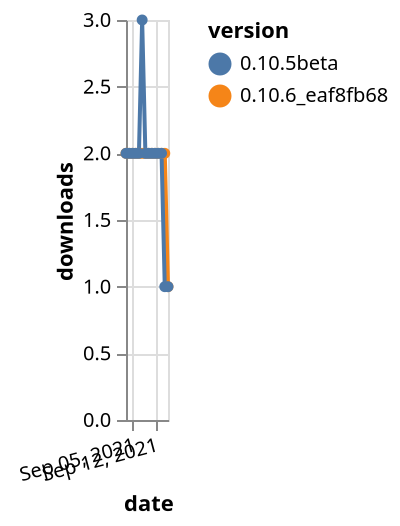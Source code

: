 {"$schema": "https://vega.github.io/schema/vega-lite/v5.json", "description": "A simple bar chart with embedded data.", "data": {"values": [{"date": "2021-09-03", "total": 8685, "delta": 2, "version": "0.10.6_eaf8fb68"}, {"date": "2021-09-04", "total": 8687, "delta": 2, "version": "0.10.6_eaf8fb68"}, {"date": "2021-09-05", "total": 8689, "delta": 2, "version": "0.10.6_eaf8fb68"}, {"date": "2021-09-06", "total": 8691, "delta": 2, "version": "0.10.6_eaf8fb68"}, {"date": "2021-09-07", "total": 8693, "delta": 2, "version": "0.10.6_eaf8fb68"}, {"date": "2021-09-08", "total": 8695, "delta": 2, "version": "0.10.6_eaf8fb68"}, {"date": "2021-09-09", "total": 8697, "delta": 2, "version": "0.10.6_eaf8fb68"}, {"date": "2021-09-10", "total": 8699, "delta": 2, "version": "0.10.6_eaf8fb68"}, {"date": "2021-09-11", "total": 8701, "delta": 2, "version": "0.10.6_eaf8fb68"}, {"date": "2021-09-12", "total": 8703, "delta": 2, "version": "0.10.6_eaf8fb68"}, {"date": "2021-09-13", "total": 8705, "delta": 2, "version": "0.10.6_eaf8fb68"}, {"date": "2021-09-14", "total": 8707, "delta": 2, "version": "0.10.6_eaf8fb68"}, {"date": "2021-09-15", "total": 8709, "delta": 2, "version": "0.10.6_eaf8fb68"}, {"date": "2021-09-16", "total": 8710, "delta": 1, "version": "0.10.6_eaf8fb68"}, {"date": "2021-09-03", "total": 2468, "delta": 2, "version": "0.10.5beta"}, {"date": "2021-09-04", "total": 2470, "delta": 2, "version": "0.10.5beta"}, {"date": "2021-09-05", "total": 2472, "delta": 2, "version": "0.10.5beta"}, {"date": "2021-09-06", "total": 2474, "delta": 2, "version": "0.10.5beta"}, {"date": "2021-09-07", "total": 2476, "delta": 2, "version": "0.10.5beta"}, {"date": "2021-09-08", "total": 2479, "delta": 3, "version": "0.10.5beta"}, {"date": "2021-09-09", "total": 2481, "delta": 2, "version": "0.10.5beta"}, {"date": "2021-09-10", "total": 2483, "delta": 2, "version": "0.10.5beta"}, {"date": "2021-09-11", "total": 2485, "delta": 2, "version": "0.10.5beta"}, {"date": "2021-09-12", "total": 2487, "delta": 2, "version": "0.10.5beta"}, {"date": "2021-09-13", "total": 2489, "delta": 2, "version": "0.10.5beta"}, {"date": "2021-09-14", "total": 2491, "delta": 2, "version": "0.10.5beta"}, {"date": "2021-09-15", "total": 2492, "delta": 1, "version": "0.10.5beta"}, {"date": "2021-09-16", "total": 2493, "delta": 1, "version": "0.10.5beta"}]}, "width": "container", "mark": {"type": "line", "point": {"filled": true}}, "encoding": {"x": {"field": "date", "type": "temporal", "timeUnit": "yearmonthdate", "title": "date", "axis": {"labelAngle": -15}}, "y": {"field": "delta", "type": "quantitative", "title": "downloads"}, "color": {"field": "version", "type": "nominal"}, "tooltip": {"field": "delta"}}}